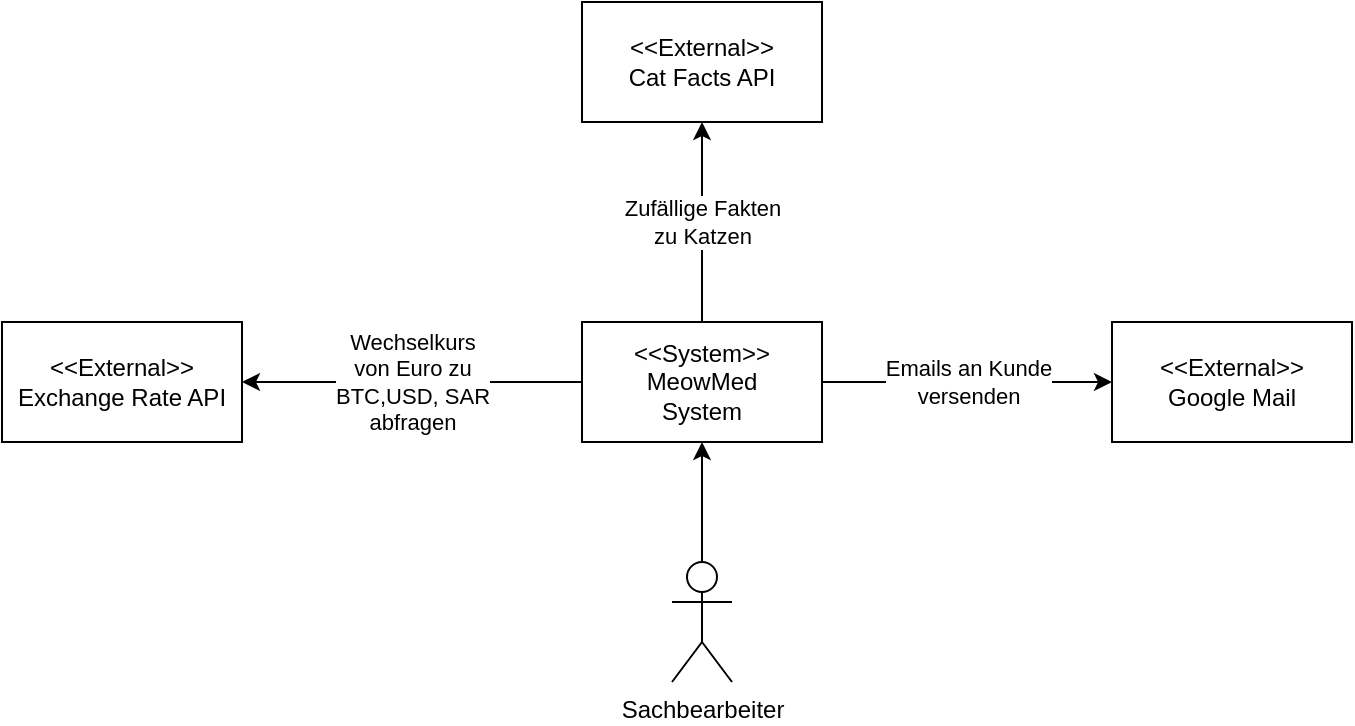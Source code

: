 <mxfile version="21.2.8" type="device">
  <diagram name="Seite-1" id="Ti6-TNsFTT7Tpe_ESnYV">
    <mxGraphModel dx="1925" dy="2357" grid="1" gridSize="10" guides="1" tooltips="1" connect="1" arrows="1" fold="1" page="1" pageScale="1" pageWidth="827" pageHeight="1169" math="0" shadow="0">
      <root>
        <mxCell id="0" />
        <mxCell id="1" parent="0" />
        <mxCell id="wgbistW1kTDEsuP-9LzQ-1" value="Emails an Kunde &lt;br&gt;versenden" style="edgeStyle=orthogonalEdgeStyle;rounded=0;orthogonalLoop=1;jettySize=auto;html=1;" edge="1" parent="1" source="wgbistW1kTDEsuP-9LzQ-4" target="wgbistW1kTDEsuP-9LzQ-5">
          <mxGeometry relative="1" as="geometry" />
        </mxCell>
        <mxCell id="wgbistW1kTDEsuP-9LzQ-2" value="Wechselkurs&lt;br&gt;von Euro zu&lt;br&gt;BTC,USD, SAR&lt;br&gt;abfragen" style="edgeStyle=orthogonalEdgeStyle;rounded=0;orthogonalLoop=1;jettySize=auto;html=1;" edge="1" parent="1" source="wgbistW1kTDEsuP-9LzQ-4" target="wgbistW1kTDEsuP-9LzQ-7">
          <mxGeometry relative="1" as="geometry" />
        </mxCell>
        <mxCell id="wgbistW1kTDEsuP-9LzQ-3" value="Zufällige Fakten&lt;br&gt;zu Katzen" style="edgeStyle=orthogonalEdgeStyle;rounded=0;orthogonalLoop=1;jettySize=auto;html=1;" edge="1" parent="1" source="wgbistW1kTDEsuP-9LzQ-4" target="wgbistW1kTDEsuP-9LzQ-6">
          <mxGeometry relative="1" as="geometry" />
        </mxCell>
        <mxCell id="wgbistW1kTDEsuP-9LzQ-4" value="&amp;lt;&amp;lt;System&amp;gt;&amp;gt;&lt;br&gt;MeowMed &lt;br&gt;System" style="rounded=0;whiteSpace=wrap;html=1;" vertex="1" parent="1">
          <mxGeometry x="240" y="110" width="120" height="60" as="geometry" />
        </mxCell>
        <mxCell id="wgbistW1kTDEsuP-9LzQ-5" value="&amp;lt;&amp;lt;External&amp;gt;&amp;gt;&lt;br&gt;Google Mail" style="rounded=0;whiteSpace=wrap;html=1;" vertex="1" parent="1">
          <mxGeometry x="505" y="110" width="120" height="60" as="geometry" />
        </mxCell>
        <mxCell id="wgbistW1kTDEsuP-9LzQ-6" value="&amp;lt;&amp;lt;External&amp;gt;&amp;gt;&lt;br&gt;Cat Facts API" style="rounded=0;whiteSpace=wrap;html=1;" vertex="1" parent="1">
          <mxGeometry x="240" y="-50" width="120" height="60" as="geometry" />
        </mxCell>
        <mxCell id="wgbistW1kTDEsuP-9LzQ-7" value="&amp;lt;&amp;lt;External&amp;gt;&amp;gt;&lt;br&gt;Exchange Rate API" style="rounded=0;whiteSpace=wrap;html=1;" vertex="1" parent="1">
          <mxGeometry x="-50" y="110" width="120" height="60" as="geometry" />
        </mxCell>
        <mxCell id="wgbistW1kTDEsuP-9LzQ-8" value="" style="edgeStyle=orthogonalEdgeStyle;rounded=0;orthogonalLoop=1;jettySize=auto;html=1;" edge="1" parent="1" source="wgbistW1kTDEsuP-9LzQ-9" target="wgbistW1kTDEsuP-9LzQ-4">
          <mxGeometry relative="1" as="geometry" />
        </mxCell>
        <mxCell id="wgbistW1kTDEsuP-9LzQ-9" value="Sachbearbeiter" style="shape=umlActor;verticalLabelPosition=bottom;verticalAlign=top;html=1;outlineConnect=0;" vertex="1" parent="1">
          <mxGeometry x="285" y="230" width="30" height="60" as="geometry" />
        </mxCell>
      </root>
    </mxGraphModel>
  </diagram>
</mxfile>
